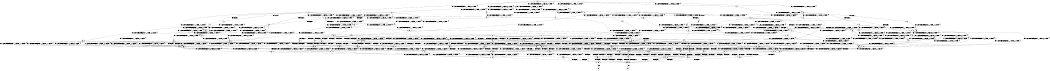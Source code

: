digraph BCG {
size = "7, 10.5";
center = TRUE;
node [shape = circle];
0 [peripheries = 2];
0 -> 1 [label = "EX !0 !ATOMIC_EXCH_BRANCH (2, +1, TRUE, +0, 2, TRUE) !{}"];
0 -> 2 [label = "EX !2 !ATOMIC_EXCH_BRANCH (1, +1, TRUE, +0, 2, TRUE) !{}"];
0 -> 3 [label = "EX !1 !ATOMIC_EXCH_BRANCH (1, +0, FALSE, +0, 1, TRUE) !{}"];
0 -> 4 [label = "EX !0 !ATOMIC_EXCH_BRANCH (2, +1, TRUE, +0, 2, TRUE) !{}"];
0 -> 5 [label = "EX !2 !ATOMIC_EXCH_BRANCH (1, +1, TRUE, +0, 2, TRUE) !{}"];
0 -> 6 [label = "EX !1 !ATOMIC_EXCH_BRANCH (1, +0, FALSE, +0, 1, TRUE) !{}"];
1 -> 7 [label = "EX !2 !ATOMIC_EXCH_BRANCH (1, +1, TRUE, +0, 2, TRUE) !{}"];
2 -> 8 [label = "EX !0 !ATOMIC_EXCH_BRANCH (2, +1, TRUE, +0, 2, TRUE) !{}"];
3 -> 9 [label = "EX !0 !ATOMIC_EXCH_BRANCH (2, +1, TRUE, +0, 2, TRUE) !{}"];
4 -> 7 [label = "EX !2 !ATOMIC_EXCH_BRANCH (1, +1, TRUE, +0, 2, TRUE) !{}"];
4 -> 10 [label = "EX !1 !ATOMIC_EXCH_BRANCH (1, +0, FALSE, +0, 1, TRUE) !{}"];
4 -> 11 [label = "TERMINATE !0"];
4 -> 12 [label = "EX !2 !ATOMIC_EXCH_BRANCH (1, +1, TRUE, +0, 2, TRUE) !{}"];
4 -> 13 [label = "EX !1 !ATOMIC_EXCH_BRANCH (1, +0, FALSE, +0, 1, TRUE) !{}"];
4 -> 14 [label = "TERMINATE !0"];
5 -> 8 [label = "EX !0 !ATOMIC_EXCH_BRANCH (2, +1, TRUE, +0, 2, TRUE) !{}"];
5 -> 15 [label = "EX !1 !ATOMIC_EXCH_BRANCH (1, +0, FALSE, +0, 1, FALSE) !{}"];
5 -> 16 [label = "TERMINATE !2"];
5 -> 17 [label = "EX !0 !ATOMIC_EXCH_BRANCH (2, +1, TRUE, +0, 2, TRUE) !{}"];
5 -> 18 [label = "EX !1 !ATOMIC_EXCH_BRANCH (1, +0, FALSE, +0, 1, FALSE) !{}"];
5 -> 19 [label = "TERMINATE !2"];
6 -> 3 [label = "EX !1 !ATOMIC_EXCH_BRANCH (1, +0, FALSE, +0, 1, TRUE) !{}"];
6 -> 9 [label = "EX !0 !ATOMIC_EXCH_BRANCH (2, +1, TRUE, +0, 2, TRUE) !{}"];
6 -> 20 [label = "EX !2 !ATOMIC_EXCH_BRANCH (1, +1, TRUE, +0, 2, TRUE) !{}"];
6 -> 6 [label = "EX !1 !ATOMIC_EXCH_BRANCH (1, +0, FALSE, +0, 1, TRUE) !{}"];
6 -> 21 [label = "EX !0 !ATOMIC_EXCH_BRANCH (2, +1, TRUE, +0, 2, TRUE) !{}"];
6 -> 22 [label = "EX !2 !ATOMIC_EXCH_BRANCH (1, +1, TRUE, +0, 2, TRUE) !{}"];
7 -> 23 [label = "EX !1 !ATOMIC_EXCH_BRANCH (1, +0, FALSE, +0, 1, FALSE) !{}"];
8 -> 23 [label = "EX !1 !ATOMIC_EXCH_BRANCH (1, +0, FALSE, +0, 1, FALSE) !{}"];
9 -> 10 [label = "EX !1 !ATOMIC_EXCH_BRANCH (1, +0, FALSE, +0, 1, TRUE) !{}"];
10 -> 24 [label = "EX !2 !ATOMIC_EXCH_BRANCH (1, +1, TRUE, +0, 2, TRUE) !{}"];
11 -> 25 [label = "EX !2 !ATOMIC_EXCH_BRANCH (1, +1, TRUE, +0, 2, TRUE) !{}"];
12 -> 23 [label = "EX !1 !ATOMIC_EXCH_BRANCH (1, +0, FALSE, +0, 1, FALSE) !{}"];
12 -> 26 [label = "TERMINATE !0"];
12 -> 27 [label = "TERMINATE !2"];
12 -> 28 [label = "EX !1 !ATOMIC_EXCH_BRANCH (1, +0, FALSE, +0, 1, FALSE) !{}"];
12 -> 29 [label = "TERMINATE !0"];
12 -> 30 [label = "TERMINATE !2"];
13 -> 10 [label = "EX !1 !ATOMIC_EXCH_BRANCH (1, +0, FALSE, +0, 1, TRUE) !{}"];
13 -> 24 [label = "EX !2 !ATOMIC_EXCH_BRANCH (1, +1, TRUE, +0, 2, TRUE) !{}"];
13 -> 31 [label = "TERMINATE !0"];
13 -> 13 [label = "EX !1 !ATOMIC_EXCH_BRANCH (1, +0, FALSE, +0, 1, TRUE) !{}"];
13 -> 32 [label = "EX !2 !ATOMIC_EXCH_BRANCH (1, +1, TRUE, +0, 2, TRUE) !{}"];
13 -> 33 [label = "TERMINATE !0"];
14 -> 25 [label = "EX !2 !ATOMIC_EXCH_BRANCH (1, +1, TRUE, +0, 2, TRUE) !{}"];
14 -> 34 [label = "EX !1 !ATOMIC_EXCH_BRANCH (1, +0, FALSE, +0, 1, TRUE) !{}"];
14 -> 35 [label = "EX !2 !ATOMIC_EXCH_BRANCH (1, +1, TRUE, +0, 2, TRUE) !{}"];
14 -> 36 [label = "EX !1 !ATOMIC_EXCH_BRANCH (1, +0, FALSE, +0, 1, TRUE) !{}"];
15 -> 37 [label = "EX !1 !ATOMIC_EXCH_BRANCH (2, +0, FALSE, +0, 2, TRUE) !{}"];
16 -> 38 [label = "EX !0 !ATOMIC_EXCH_BRANCH (2, +1, TRUE, +0, 2, TRUE) !{}"];
17 -> 23 [label = "EX !1 !ATOMIC_EXCH_BRANCH (1, +0, FALSE, +0, 1, FALSE) !{}"];
17 -> 26 [label = "TERMINATE !0"];
17 -> 27 [label = "TERMINATE !2"];
17 -> 28 [label = "EX !1 !ATOMIC_EXCH_BRANCH (1, +0, FALSE, +0, 1, FALSE) !{}"];
17 -> 29 [label = "TERMINATE !0"];
17 -> 30 [label = "TERMINATE !2"];
18 -> 37 [label = "EX !1 !ATOMIC_EXCH_BRANCH (2, +0, FALSE, +0, 2, TRUE) !{}"];
18 -> 39 [label = "EX !0 !ATOMIC_EXCH_BRANCH (2, +1, TRUE, +0, 2, TRUE) !{}"];
18 -> 40 [label = "TERMINATE !2"];
18 -> 41 [label = "EX !1 !ATOMIC_EXCH_BRANCH (2, +0, FALSE, +0, 2, TRUE) !{}"];
18 -> 42 [label = "EX !0 !ATOMIC_EXCH_BRANCH (2, +1, TRUE, +0, 2, TRUE) !{}"];
18 -> 43 [label = "TERMINATE !2"];
19 -> 38 [label = "EX !0 !ATOMIC_EXCH_BRANCH (2, +1, TRUE, +0, 2, TRUE) !{}"];
19 -> 44 [label = "EX !1 !ATOMIC_EXCH_BRANCH (1, +0, FALSE, +0, 1, FALSE) !{}"];
19 -> 45 [label = "EX !0 !ATOMIC_EXCH_BRANCH (2, +1, TRUE, +0, 2, TRUE) !{}"];
19 -> 46 [label = "EX !1 !ATOMIC_EXCH_BRANCH (1, +0, FALSE, +0, 1, FALSE) !{}"];
20 -> 15 [label = "EX !1 !ATOMIC_EXCH_BRANCH (1, +0, FALSE, +0, 1, FALSE) !{}"];
21 -> 10 [label = "EX !1 !ATOMIC_EXCH_BRANCH (1, +0, FALSE, +0, 1, TRUE) !{}"];
21 -> 24 [label = "EX !2 !ATOMIC_EXCH_BRANCH (1, +1, TRUE, +0, 2, TRUE) !{}"];
21 -> 31 [label = "TERMINATE !0"];
21 -> 13 [label = "EX !1 !ATOMIC_EXCH_BRANCH (1, +0, FALSE, +0, 1, TRUE) !{}"];
21 -> 32 [label = "EX !2 !ATOMIC_EXCH_BRANCH (1, +1, TRUE, +0, 2, TRUE) !{}"];
21 -> 33 [label = "TERMINATE !0"];
22 -> 15 [label = "EX !1 !ATOMIC_EXCH_BRANCH (1, +0, FALSE, +0, 1, FALSE) !{}"];
22 -> 47 [label = "EX !0 !ATOMIC_EXCH_BRANCH (2, +1, TRUE, +0, 2, TRUE) !{}"];
22 -> 48 [label = "TERMINATE !2"];
22 -> 18 [label = "EX !1 !ATOMIC_EXCH_BRANCH (1, +0, FALSE, +0, 1, FALSE) !{}"];
22 -> 49 [label = "EX !0 !ATOMIC_EXCH_BRANCH (2, +1, TRUE, +0, 2, TRUE) !{}"];
22 -> 50 [label = "TERMINATE !2"];
23 -> 51 [label = "EX !1 !ATOMIC_EXCH_BRANCH (2, +0, FALSE, +0, 2, FALSE) !{}"];
24 -> 23 [label = "EX !1 !ATOMIC_EXCH_BRANCH (1, +0, FALSE, +0, 1, FALSE) !{}"];
25 -> 52 [label = "EX !1 !ATOMIC_EXCH_BRANCH (1, +0, FALSE, +0, 1, FALSE) !{}"];
26 -> 52 [label = "EX !1 !ATOMIC_EXCH_BRANCH (1, +0, FALSE, +0, 1, FALSE) !{}"];
27 -> 53 [label = "EX !1 !ATOMIC_EXCH_BRANCH (1, +0, FALSE, +0, 1, FALSE) !{}"];
28 -> 51 [label = "EX !1 !ATOMIC_EXCH_BRANCH (2, +0, FALSE, +0, 2, FALSE) !{}"];
28 -> 54 [label = "TERMINATE !0"];
28 -> 55 [label = "TERMINATE !2"];
28 -> 56 [label = "EX !1 !ATOMIC_EXCH_BRANCH (2, +0, FALSE, +0, 2, FALSE) !{}"];
28 -> 57 [label = "TERMINATE !0"];
28 -> 58 [label = "TERMINATE !2"];
29 -> 52 [label = "EX !1 !ATOMIC_EXCH_BRANCH (1, +0, FALSE, +0, 1, FALSE) !{}"];
29 -> 59 [label = "TERMINATE !2"];
29 -> 60 [label = "EX !1 !ATOMIC_EXCH_BRANCH (1, +0, FALSE, +0, 1, FALSE) !{}"];
29 -> 61 [label = "TERMINATE !2"];
30 -> 53 [label = "EX !1 !ATOMIC_EXCH_BRANCH (1, +0, FALSE, +0, 1, FALSE) !{}"];
30 -> 59 [label = "TERMINATE !0"];
30 -> 62 [label = "EX !1 !ATOMIC_EXCH_BRANCH (1, +0, FALSE, +0, 1, FALSE) !{}"];
30 -> 61 [label = "TERMINATE !0"];
31 -> 63 [label = "EX !2 !ATOMIC_EXCH_BRANCH (1, +1, TRUE, +0, 2, TRUE) !{}"];
32 -> 23 [label = "EX !1 !ATOMIC_EXCH_BRANCH (1, +0, FALSE, +0, 1, FALSE) !{}"];
32 -> 64 [label = "TERMINATE !0"];
32 -> 65 [label = "TERMINATE !2"];
32 -> 28 [label = "EX !1 !ATOMIC_EXCH_BRANCH (1, +0, FALSE, +0, 1, FALSE) !{}"];
32 -> 66 [label = "TERMINATE !0"];
32 -> 67 [label = "TERMINATE !2"];
33 -> 63 [label = "EX !2 !ATOMIC_EXCH_BRANCH (1, +1, TRUE, +0, 2, TRUE) !{}"];
33 -> 34 [label = "EX !1 !ATOMIC_EXCH_BRANCH (1, +0, FALSE, +0, 1, TRUE) !{}"];
33 -> 68 [label = "EX !2 !ATOMIC_EXCH_BRANCH (1, +1, TRUE, +0, 2, TRUE) !{}"];
33 -> 36 [label = "EX !1 !ATOMIC_EXCH_BRANCH (1, +0, FALSE, +0, 1, TRUE) !{}"];
34 -> 63 [label = "EX !2 !ATOMIC_EXCH_BRANCH (1, +1, TRUE, +0, 2, TRUE) !{}"];
35 -> 52 [label = "EX !1 !ATOMIC_EXCH_BRANCH (1, +0, FALSE, +0, 1, FALSE) !{}"];
35 -> 59 [label = "TERMINATE !2"];
35 -> 60 [label = "EX !1 !ATOMIC_EXCH_BRANCH (1, +0, FALSE, +0, 1, FALSE) !{}"];
35 -> 61 [label = "TERMINATE !2"];
36 -> 34 [label = "EX !1 !ATOMIC_EXCH_BRANCH (1, +0, FALSE, +0, 1, TRUE) !{}"];
36 -> 63 [label = "EX !2 !ATOMIC_EXCH_BRANCH (1, +1, TRUE, +0, 2, TRUE) !{}"];
36 -> 36 [label = "EX !1 !ATOMIC_EXCH_BRANCH (1, +0, FALSE, +0, 1, TRUE) !{}"];
36 -> 68 [label = "EX !2 !ATOMIC_EXCH_BRANCH (1, +1, TRUE, +0, 2, TRUE) !{}"];
37 -> 39 [label = "EX !0 !ATOMIC_EXCH_BRANCH (2, +1, TRUE, +0, 2, TRUE) !{}"];
38 -> 53 [label = "EX !1 !ATOMIC_EXCH_BRANCH (1, +0, FALSE, +0, 1, FALSE) !{}"];
39 -> 51 [label = "EX !1 !ATOMIC_EXCH_BRANCH (2, +0, FALSE, +0, 2, FALSE) !{}"];
40 -> 69 [label = "EX !0 !ATOMIC_EXCH_BRANCH (2, +1, TRUE, +0, 2, TRUE) !{}"];
41 -> 37 [label = "EX !1 !ATOMIC_EXCH_BRANCH (2, +0, FALSE, +0, 2, TRUE) !{}"];
41 -> 39 [label = "EX !0 !ATOMIC_EXCH_BRANCH (2, +1, TRUE, +0, 2, TRUE) !{}"];
41 -> 40 [label = "TERMINATE !2"];
41 -> 41 [label = "EX !1 !ATOMIC_EXCH_BRANCH (2, +0, FALSE, +0, 2, TRUE) !{}"];
41 -> 42 [label = "EX !0 !ATOMIC_EXCH_BRANCH (2, +1, TRUE, +0, 2, TRUE) !{}"];
41 -> 43 [label = "TERMINATE !2"];
42 -> 51 [label = "EX !1 !ATOMIC_EXCH_BRANCH (2, +0, FALSE, +0, 2, FALSE) !{}"];
42 -> 54 [label = "TERMINATE !0"];
42 -> 55 [label = "TERMINATE !2"];
42 -> 56 [label = "EX !1 !ATOMIC_EXCH_BRANCH (2, +0, FALSE, +0, 2, FALSE) !{}"];
42 -> 57 [label = "TERMINATE !0"];
42 -> 58 [label = "TERMINATE !2"];
43 -> 69 [label = "EX !0 !ATOMIC_EXCH_BRANCH (2, +1, TRUE, +0, 2, TRUE) !{}"];
43 -> 70 [label = "EX !1 !ATOMIC_EXCH_BRANCH (2, +0, FALSE, +0, 2, TRUE) !{}"];
43 -> 71 [label = "EX !0 !ATOMIC_EXCH_BRANCH (2, +1, TRUE, +0, 2, TRUE) !{}"];
43 -> 72 [label = "EX !1 !ATOMIC_EXCH_BRANCH (2, +0, FALSE, +0, 2, TRUE) !{}"];
44 -> 70 [label = "EX !1 !ATOMIC_EXCH_BRANCH (2, +0, FALSE, +0, 2, TRUE) !{}"];
45 -> 53 [label = "EX !1 !ATOMIC_EXCH_BRANCH (1, +0, FALSE, +0, 1, FALSE) !{}"];
45 -> 59 [label = "TERMINATE !0"];
45 -> 62 [label = "EX !1 !ATOMIC_EXCH_BRANCH (1, +0, FALSE, +0, 1, FALSE) !{}"];
45 -> 61 [label = "TERMINATE !0"];
46 -> 70 [label = "EX !1 !ATOMIC_EXCH_BRANCH (2, +0, FALSE, +0, 2, TRUE) !{}"];
46 -> 69 [label = "EX !0 !ATOMIC_EXCH_BRANCH (2, +1, TRUE, +0, 2, TRUE) !{}"];
46 -> 72 [label = "EX !1 !ATOMIC_EXCH_BRANCH (2, +0, FALSE, +0, 2, TRUE) !{}"];
46 -> 71 [label = "EX !0 !ATOMIC_EXCH_BRANCH (2, +1, TRUE, +0, 2, TRUE) !{}"];
47 -> 23 [label = "EX !1 !ATOMIC_EXCH_BRANCH (1, +0, FALSE, +0, 1, FALSE) !{}"];
48 -> 73 [label = "EX !0 !ATOMIC_EXCH_BRANCH (2, +1, TRUE, +0, 2, TRUE) !{}"];
49 -> 23 [label = "EX !1 !ATOMIC_EXCH_BRANCH (1, +0, FALSE, +0, 1, FALSE) !{}"];
49 -> 64 [label = "TERMINATE !0"];
49 -> 65 [label = "TERMINATE !2"];
49 -> 28 [label = "EX !1 !ATOMIC_EXCH_BRANCH (1, +0, FALSE, +0, 1, FALSE) !{}"];
49 -> 66 [label = "TERMINATE !0"];
49 -> 67 [label = "TERMINATE !2"];
50 -> 73 [label = "EX !0 !ATOMIC_EXCH_BRANCH (2, +1, TRUE, +0, 2, TRUE) !{}"];
50 -> 44 [label = "EX !1 !ATOMIC_EXCH_BRANCH (1, +0, FALSE, +0, 1, FALSE) !{}"];
50 -> 74 [label = "EX !0 !ATOMIC_EXCH_BRANCH (2, +1, TRUE, +0, 2, TRUE) !{}"];
50 -> 46 [label = "EX !1 !ATOMIC_EXCH_BRANCH (1, +0, FALSE, +0, 1, FALSE) !{}"];
51 -> 75 [label = "TERMINATE !0"];
52 -> 76 [label = "EX !1 !ATOMIC_EXCH_BRANCH (2, +0, FALSE, +0, 2, FALSE) !{}"];
53 -> 77 [label = "EX !1 !ATOMIC_EXCH_BRANCH (2, +0, FALSE, +0, 2, FALSE) !{}"];
54 -> 78 [label = "TERMINATE !2"];
55 -> 78 [label = "TERMINATE !0"];
56 -> 75 [label = "TERMINATE !0"];
56 -> 79 [label = "TERMINATE !2"];
56 -> 80 [label = "TERMINATE !1"];
56 -> 81 [label = "TERMINATE !0"];
56 -> 82 [label = "TERMINATE !2"];
56 -> 83 [label = "TERMINATE !1"];
57 -> 78 [label = "TERMINATE !2"];
57 -> 76 [label = "EX !1 !ATOMIC_EXCH_BRANCH (2, +0, FALSE, +0, 2, FALSE) !{}"];
57 -> 84 [label = "TERMINATE !2"];
57 -> 85 [label = "EX !1 !ATOMIC_EXCH_BRANCH (2, +0, FALSE, +0, 2, FALSE) !{}"];
58 -> 78 [label = "TERMINATE !0"];
58 -> 77 [label = "EX !1 !ATOMIC_EXCH_BRANCH (2, +0, FALSE, +0, 2, FALSE) !{}"];
58 -> 84 [label = "TERMINATE !0"];
58 -> 86 [label = "EX !1 !ATOMIC_EXCH_BRANCH (2, +0, FALSE, +0, 2, FALSE) !{}"];
59 -> 87 [label = "EX !1 !ATOMIC_EXCH_BRANCH (1, +0, FALSE, +0, 1, FALSE) !{}"];
60 -> 76 [label = "EX !1 !ATOMIC_EXCH_BRANCH (2, +0, FALSE, +0, 2, FALSE) !{}"];
60 -> 78 [label = "TERMINATE !2"];
60 -> 85 [label = "EX !1 !ATOMIC_EXCH_BRANCH (2, +0, FALSE, +0, 2, FALSE) !{}"];
60 -> 84 [label = "TERMINATE !2"];
61 -> 87 [label = "EX !1 !ATOMIC_EXCH_BRANCH (1, +0, FALSE, +0, 1, FALSE) !{}"];
61 -> 88 [label = "EX !1 !ATOMIC_EXCH_BRANCH (1, +0, FALSE, +0, 1, FALSE) !{}"];
62 -> 77 [label = "EX !1 !ATOMIC_EXCH_BRANCH (2, +0, FALSE, +0, 2, FALSE) !{}"];
62 -> 78 [label = "TERMINATE !0"];
62 -> 86 [label = "EX !1 !ATOMIC_EXCH_BRANCH (2, +0, FALSE, +0, 2, FALSE) !{}"];
62 -> 84 [label = "TERMINATE !0"];
63 -> 52 [label = "EX !1 !ATOMIC_EXCH_BRANCH (1, +0, FALSE, +0, 1, FALSE) !{}"];
64 -> 89 [label = "TERMINATE !2"];
65 -> 89 [label = "TERMINATE !0"];
66 -> 89 [label = "TERMINATE !2"];
66 -> 52 [label = "EX !1 !ATOMIC_EXCH_BRANCH (1, +0, FALSE, +0, 1, FALSE) !{}"];
66 -> 90 [label = "TERMINATE !2"];
66 -> 60 [label = "EX !1 !ATOMIC_EXCH_BRANCH (1, +0, FALSE, +0, 1, FALSE) !{}"];
67 -> 89 [label = "TERMINATE !0"];
67 -> 53 [label = "EX !1 !ATOMIC_EXCH_BRANCH (1, +0, FALSE, +0, 1, FALSE) !{}"];
67 -> 90 [label = "TERMINATE !0"];
67 -> 62 [label = "EX !1 !ATOMIC_EXCH_BRANCH (1, +0, FALSE, +0, 1, FALSE) !{}"];
68 -> 52 [label = "EX !1 !ATOMIC_EXCH_BRANCH (1, +0, FALSE, +0, 1, FALSE) !{}"];
68 -> 89 [label = "TERMINATE !2"];
68 -> 60 [label = "EX !1 !ATOMIC_EXCH_BRANCH (1, +0, FALSE, +0, 1, FALSE) !{}"];
68 -> 90 [label = "TERMINATE !2"];
69 -> 77 [label = "EX !1 !ATOMIC_EXCH_BRANCH (2, +0, FALSE, +0, 2, FALSE) !{}"];
70 -> 69 [label = "EX !0 !ATOMIC_EXCH_BRANCH (2, +1, TRUE, +0, 2, TRUE) !{}"];
71 -> 77 [label = "EX !1 !ATOMIC_EXCH_BRANCH (2, +0, FALSE, +0, 2, FALSE) !{}"];
71 -> 78 [label = "TERMINATE !0"];
71 -> 86 [label = "EX !1 !ATOMIC_EXCH_BRANCH (2, +0, FALSE, +0, 2, FALSE) !{}"];
71 -> 84 [label = "TERMINATE !0"];
72 -> 70 [label = "EX !1 !ATOMIC_EXCH_BRANCH (2, +0, FALSE, +0, 2, TRUE) !{}"];
72 -> 69 [label = "EX !0 !ATOMIC_EXCH_BRANCH (2, +1, TRUE, +0, 2, TRUE) !{}"];
72 -> 72 [label = "EX !1 !ATOMIC_EXCH_BRANCH (2, +0, FALSE, +0, 2, TRUE) !{}"];
72 -> 71 [label = "EX !0 !ATOMIC_EXCH_BRANCH (2, +1, TRUE, +0, 2, TRUE) !{}"];
73 -> 53 [label = "EX !1 !ATOMIC_EXCH_BRANCH (1, +0, FALSE, +0, 1, FALSE) !{}"];
74 -> 53 [label = "EX !1 !ATOMIC_EXCH_BRANCH (1, +0, FALSE, +0, 1, FALSE) !{}"];
74 -> 89 [label = "TERMINATE !0"];
74 -> 62 [label = "EX !1 !ATOMIC_EXCH_BRANCH (1, +0, FALSE, +0, 1, FALSE) !{}"];
74 -> 90 [label = "TERMINATE !0"];
75 -> 91 [label = "TERMINATE !2"];
76 -> 91 [label = "TERMINATE !2"];
77 -> 91 [label = "TERMINATE !0"];
78 -> 92 [label = "EX !1 !ATOMIC_EXCH_BRANCH (2, +0, FALSE, +0, 2, FALSE) !{}"];
79 -> 91 [label = "TERMINATE !0"];
80 -> 93 [label = "TERMINATE !0"];
81 -> 91 [label = "TERMINATE !2"];
81 -> 93 [label = "TERMINATE !1"];
81 -> 94 [label = "TERMINATE !2"];
81 -> 95 [label = "TERMINATE !1"];
82 -> 91 [label = "TERMINATE !0"];
82 -> 96 [label = "TERMINATE !1"];
82 -> 94 [label = "TERMINATE !0"];
82 -> 97 [label = "TERMINATE !1"];
83 -> 93 [label = "TERMINATE !0"];
83 -> 96 [label = "TERMINATE !2"];
83 -> 95 [label = "TERMINATE !0"];
83 -> 97 [label = "TERMINATE !2"];
84 -> 92 [label = "EX !1 !ATOMIC_EXCH_BRANCH (2, +0, FALSE, +0, 2, FALSE) !{}"];
84 -> 98 [label = "EX !1 !ATOMIC_EXCH_BRANCH (2, +0, FALSE, +0, 2, FALSE) !{}"];
85 -> 91 [label = "TERMINATE !2"];
85 -> 93 [label = "TERMINATE !1"];
85 -> 94 [label = "TERMINATE !2"];
85 -> 95 [label = "TERMINATE !1"];
86 -> 91 [label = "TERMINATE !0"];
86 -> 96 [label = "TERMINATE !1"];
86 -> 94 [label = "TERMINATE !0"];
86 -> 97 [label = "TERMINATE !1"];
87 -> 92 [label = "EX !1 !ATOMIC_EXCH_BRANCH (2, +0, FALSE, +0, 2, FALSE) !{}"];
88 -> 92 [label = "EX !1 !ATOMIC_EXCH_BRANCH (2, +0, FALSE, +0, 2, FALSE) !{}"];
88 -> 98 [label = "EX !1 !ATOMIC_EXCH_BRANCH (2, +0, FALSE, +0, 2, FALSE) !{}"];
89 -> 87 [label = "EX !1 !ATOMIC_EXCH_BRANCH (1, +0, FALSE, +0, 1, FALSE) !{}"];
90 -> 87 [label = "EX !1 !ATOMIC_EXCH_BRANCH (1, +0, FALSE, +0, 1, FALSE) !{}"];
90 -> 88 [label = "EX !1 !ATOMIC_EXCH_BRANCH (1, +0, FALSE, +0, 1, FALSE) !{}"];
91 -> 99 [label = "TERMINATE !1"];
92 -> 99 [label = "TERMINATE !1"];
93 -> 99 [label = "TERMINATE !2"];
94 -> 99 [label = "TERMINATE !1"];
94 -> 100 [label = "TERMINATE !1"];
95 -> 99 [label = "TERMINATE !2"];
95 -> 100 [label = "TERMINATE !2"];
96 -> 99 [label = "TERMINATE !0"];
97 -> 99 [label = "TERMINATE !0"];
97 -> 100 [label = "TERMINATE !0"];
98 -> 99 [label = "TERMINATE !1"];
98 -> 100 [label = "TERMINATE !1"];
99 -> 101 [label = "exit"];
100 -> 102 [label = "exit"];
}

